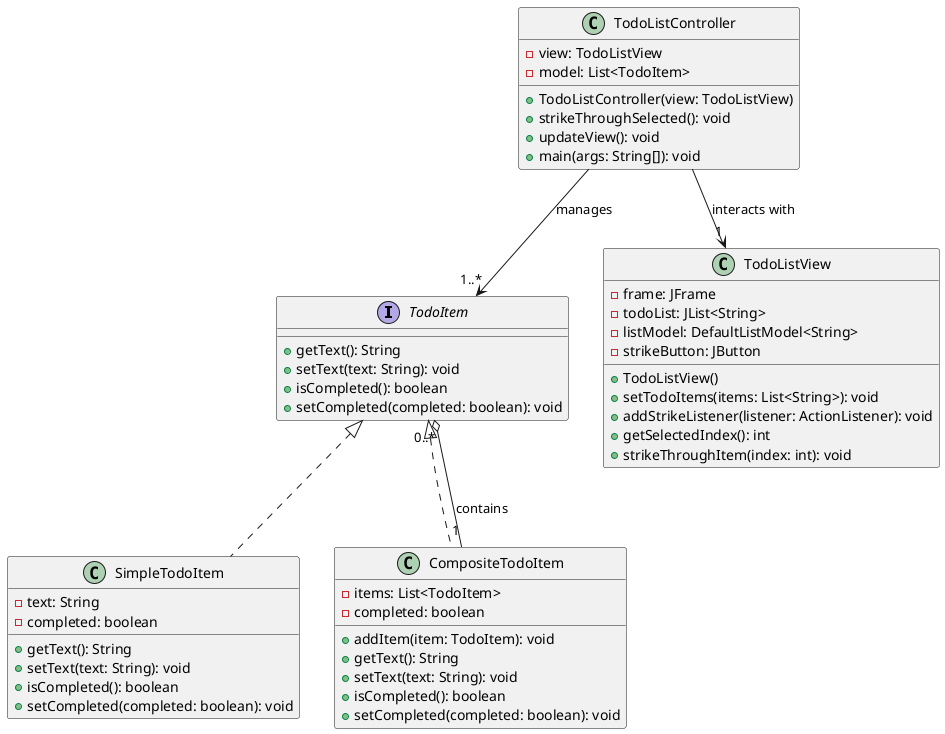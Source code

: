 @startuml todoList

interface TodoItem {
    +getText(): String
    +setText(text: String): void
    +isCompleted(): boolean
    +setCompleted(completed: boolean): void
}

class SimpleTodoItem {
    -text: String
    -completed: boolean
    +getText(): String
    +setText(text: String): void
    +isCompleted(): boolean
    +setCompleted(completed: boolean): void
}

class CompositeTodoItem {
    -items: List<TodoItem>
    -completed: boolean
    +addItem(item: TodoItem): void
    +getText(): String
    +setText(text: String): void
    +isCompleted(): boolean
    +setCompleted(completed: boolean): void
}

class TodoListView {
    -frame: JFrame
    -todoList: JList<String>
    -listModel: DefaultListModel<String>
    -strikeButton: JButton
    +TodoListView()
    +setTodoItems(items: List<String>): void
    +addStrikeListener(listener: ActionListener): void
    +getSelectedIndex(): int
    +strikeThroughItem(index: int): void
}

class TodoListController {
    -view: TodoListView
    -model: List<TodoItem>
    +TodoListController(view: TodoListView)
    +strikeThroughSelected(): void
    +updateView(): void
    +main(args: String[]): void
}

TodoItem <|.. SimpleTodoItem
TodoItem <|.. CompositeTodoItem
TodoItem "0..*" o-- "1" CompositeTodoItem : contains
TodoListController --> "1" TodoListView : interacts with
TodoListController --> "1..*" TodoItem : manages

@enduml
